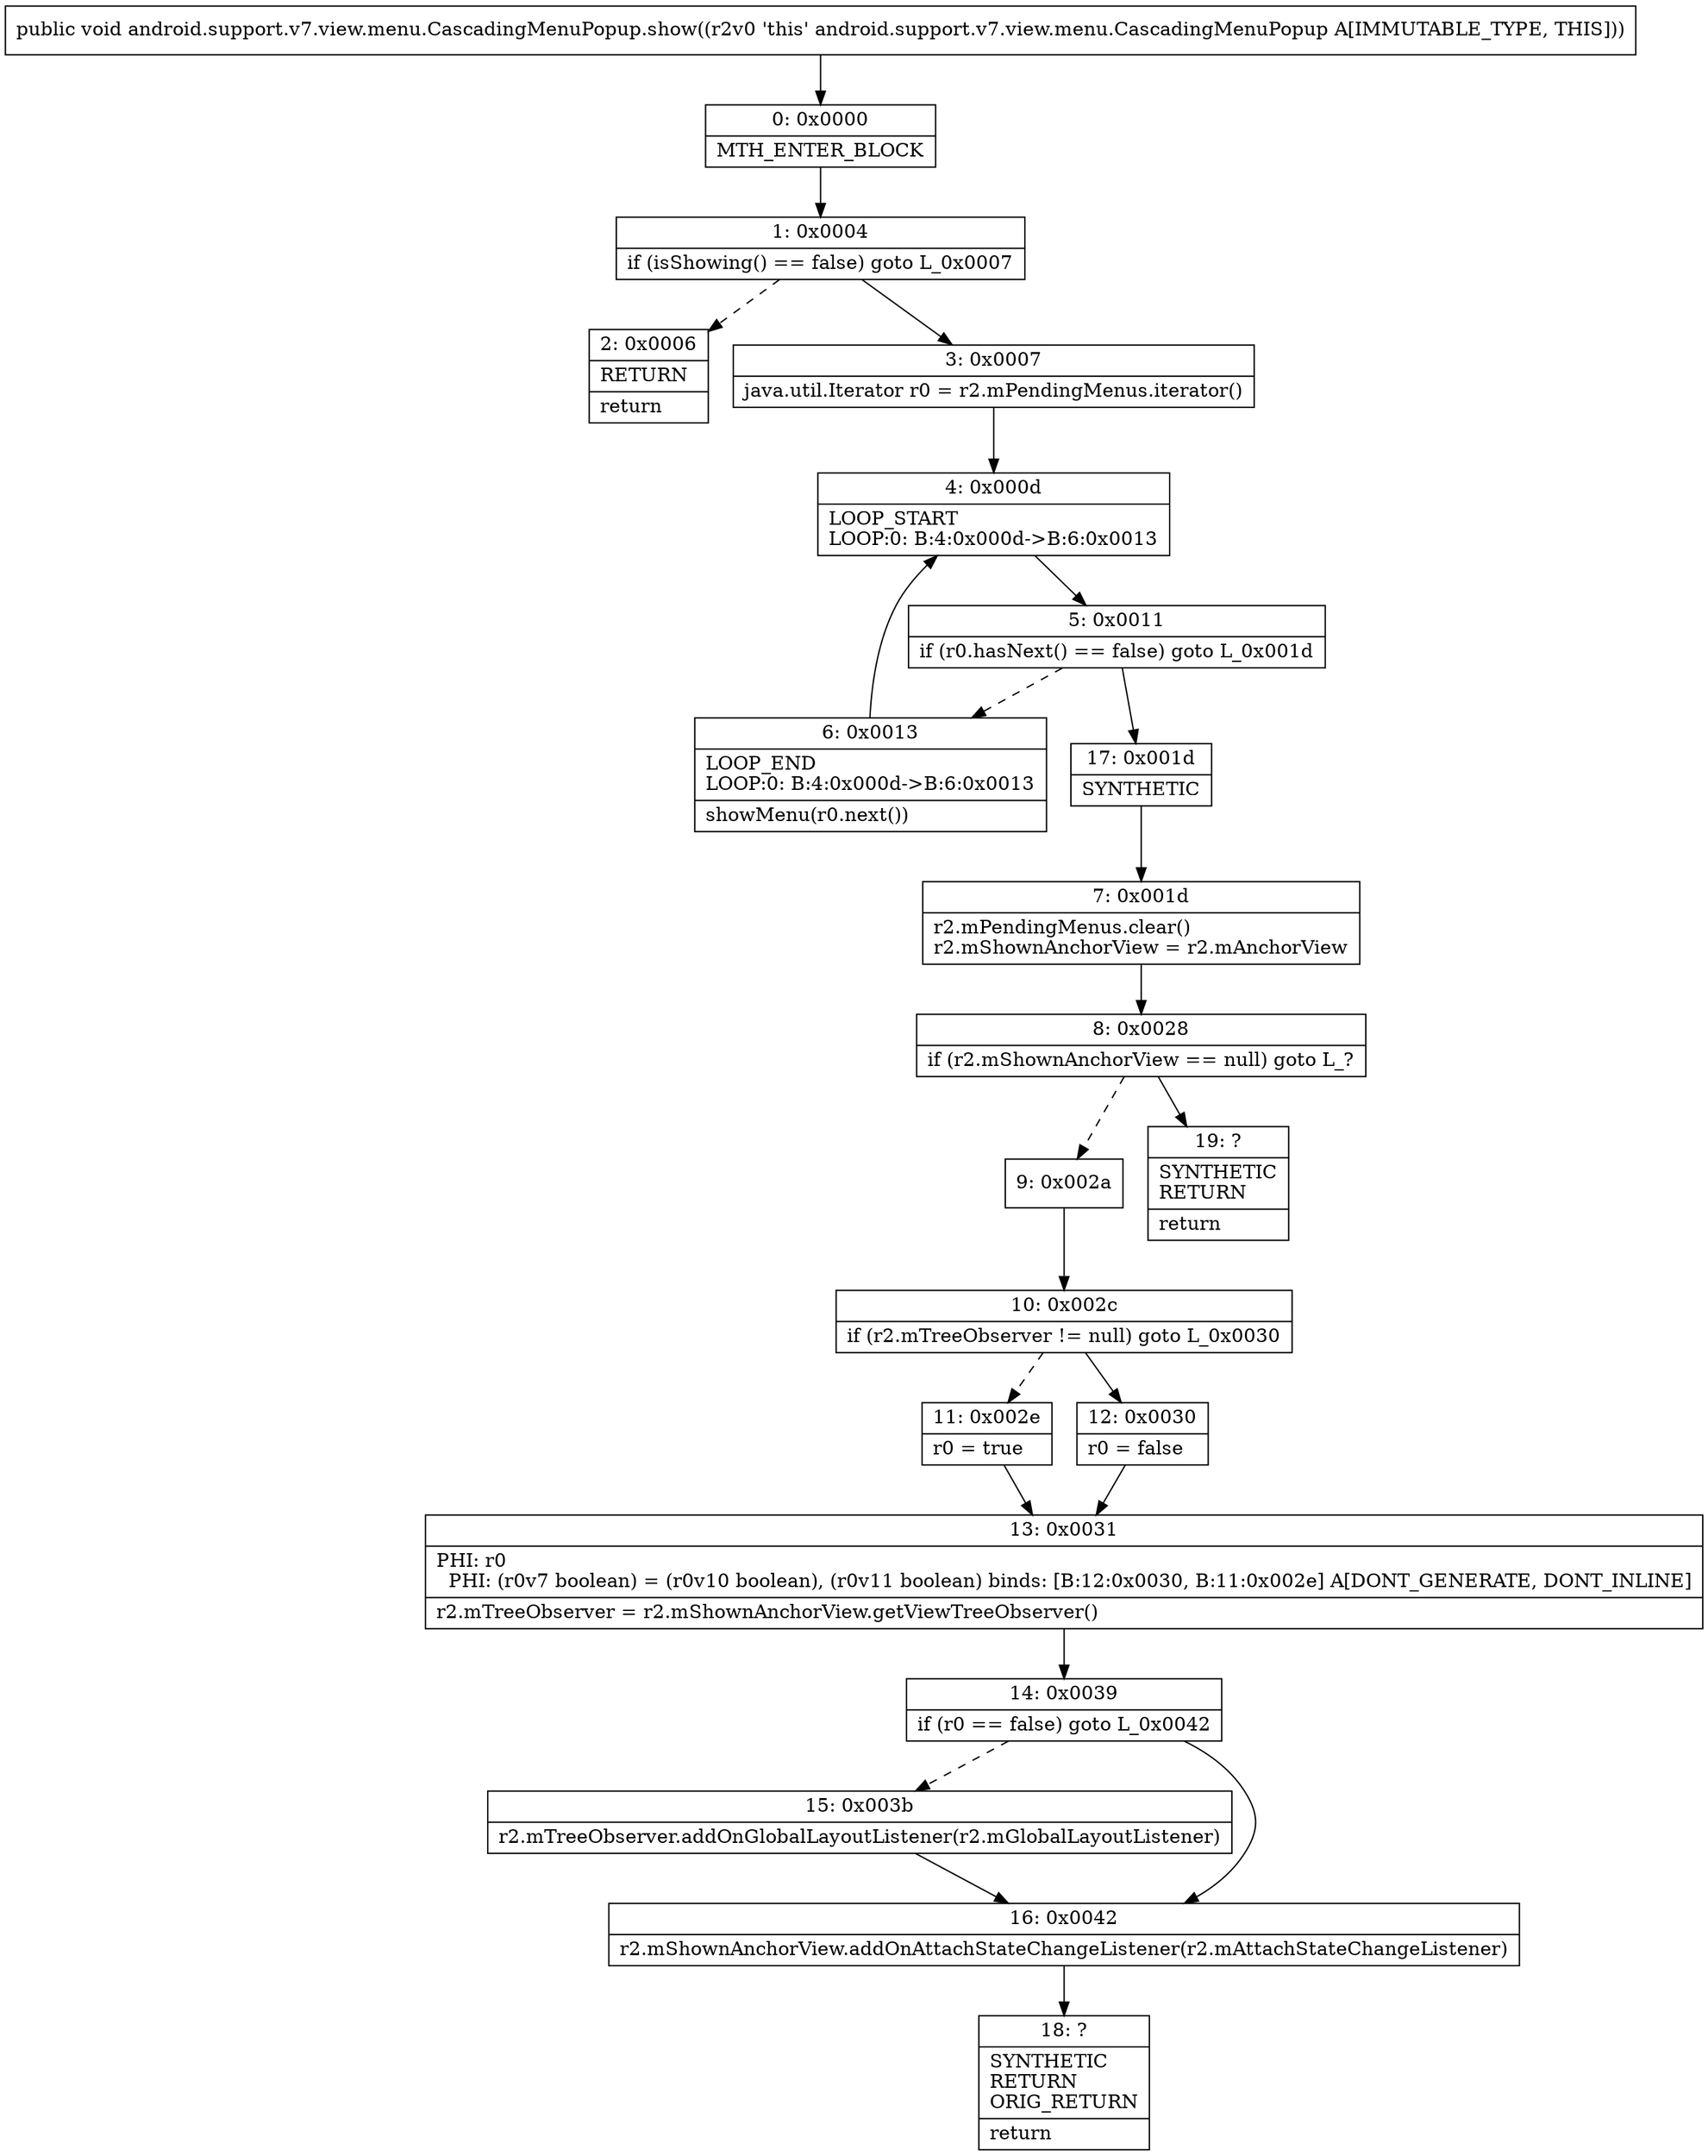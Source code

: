 digraph "CFG forandroid.support.v7.view.menu.CascadingMenuPopup.show()V" {
Node_0 [shape=record,label="{0\:\ 0x0000|MTH_ENTER_BLOCK\l}"];
Node_1 [shape=record,label="{1\:\ 0x0004|if (isShowing() == false) goto L_0x0007\l}"];
Node_2 [shape=record,label="{2\:\ 0x0006|RETURN\l|return\l}"];
Node_3 [shape=record,label="{3\:\ 0x0007|java.util.Iterator r0 = r2.mPendingMenus.iterator()\l}"];
Node_4 [shape=record,label="{4\:\ 0x000d|LOOP_START\lLOOP:0: B:4:0x000d\-\>B:6:0x0013\l}"];
Node_5 [shape=record,label="{5\:\ 0x0011|if (r0.hasNext() == false) goto L_0x001d\l}"];
Node_6 [shape=record,label="{6\:\ 0x0013|LOOP_END\lLOOP:0: B:4:0x000d\-\>B:6:0x0013\l|showMenu(r0.next())\l}"];
Node_7 [shape=record,label="{7\:\ 0x001d|r2.mPendingMenus.clear()\lr2.mShownAnchorView = r2.mAnchorView\l}"];
Node_8 [shape=record,label="{8\:\ 0x0028|if (r2.mShownAnchorView == null) goto L_?\l}"];
Node_9 [shape=record,label="{9\:\ 0x002a}"];
Node_10 [shape=record,label="{10\:\ 0x002c|if (r2.mTreeObserver != null) goto L_0x0030\l}"];
Node_11 [shape=record,label="{11\:\ 0x002e|r0 = true\l}"];
Node_12 [shape=record,label="{12\:\ 0x0030|r0 = false\l}"];
Node_13 [shape=record,label="{13\:\ 0x0031|PHI: r0 \l  PHI: (r0v7 boolean) = (r0v10 boolean), (r0v11 boolean) binds: [B:12:0x0030, B:11:0x002e] A[DONT_GENERATE, DONT_INLINE]\l|r2.mTreeObserver = r2.mShownAnchorView.getViewTreeObserver()\l}"];
Node_14 [shape=record,label="{14\:\ 0x0039|if (r0 == false) goto L_0x0042\l}"];
Node_15 [shape=record,label="{15\:\ 0x003b|r2.mTreeObserver.addOnGlobalLayoutListener(r2.mGlobalLayoutListener)\l}"];
Node_16 [shape=record,label="{16\:\ 0x0042|r2.mShownAnchorView.addOnAttachStateChangeListener(r2.mAttachStateChangeListener)\l}"];
Node_17 [shape=record,label="{17\:\ 0x001d|SYNTHETIC\l}"];
Node_18 [shape=record,label="{18\:\ ?|SYNTHETIC\lRETURN\lORIG_RETURN\l|return\l}"];
Node_19 [shape=record,label="{19\:\ ?|SYNTHETIC\lRETURN\l|return\l}"];
MethodNode[shape=record,label="{public void android.support.v7.view.menu.CascadingMenuPopup.show((r2v0 'this' android.support.v7.view.menu.CascadingMenuPopup A[IMMUTABLE_TYPE, THIS])) }"];
MethodNode -> Node_0;
Node_0 -> Node_1;
Node_1 -> Node_2[style=dashed];
Node_1 -> Node_3;
Node_3 -> Node_4;
Node_4 -> Node_5;
Node_5 -> Node_6[style=dashed];
Node_5 -> Node_17;
Node_6 -> Node_4;
Node_7 -> Node_8;
Node_8 -> Node_9[style=dashed];
Node_8 -> Node_19;
Node_9 -> Node_10;
Node_10 -> Node_11[style=dashed];
Node_10 -> Node_12;
Node_11 -> Node_13;
Node_12 -> Node_13;
Node_13 -> Node_14;
Node_14 -> Node_15[style=dashed];
Node_14 -> Node_16;
Node_15 -> Node_16;
Node_16 -> Node_18;
Node_17 -> Node_7;
}

